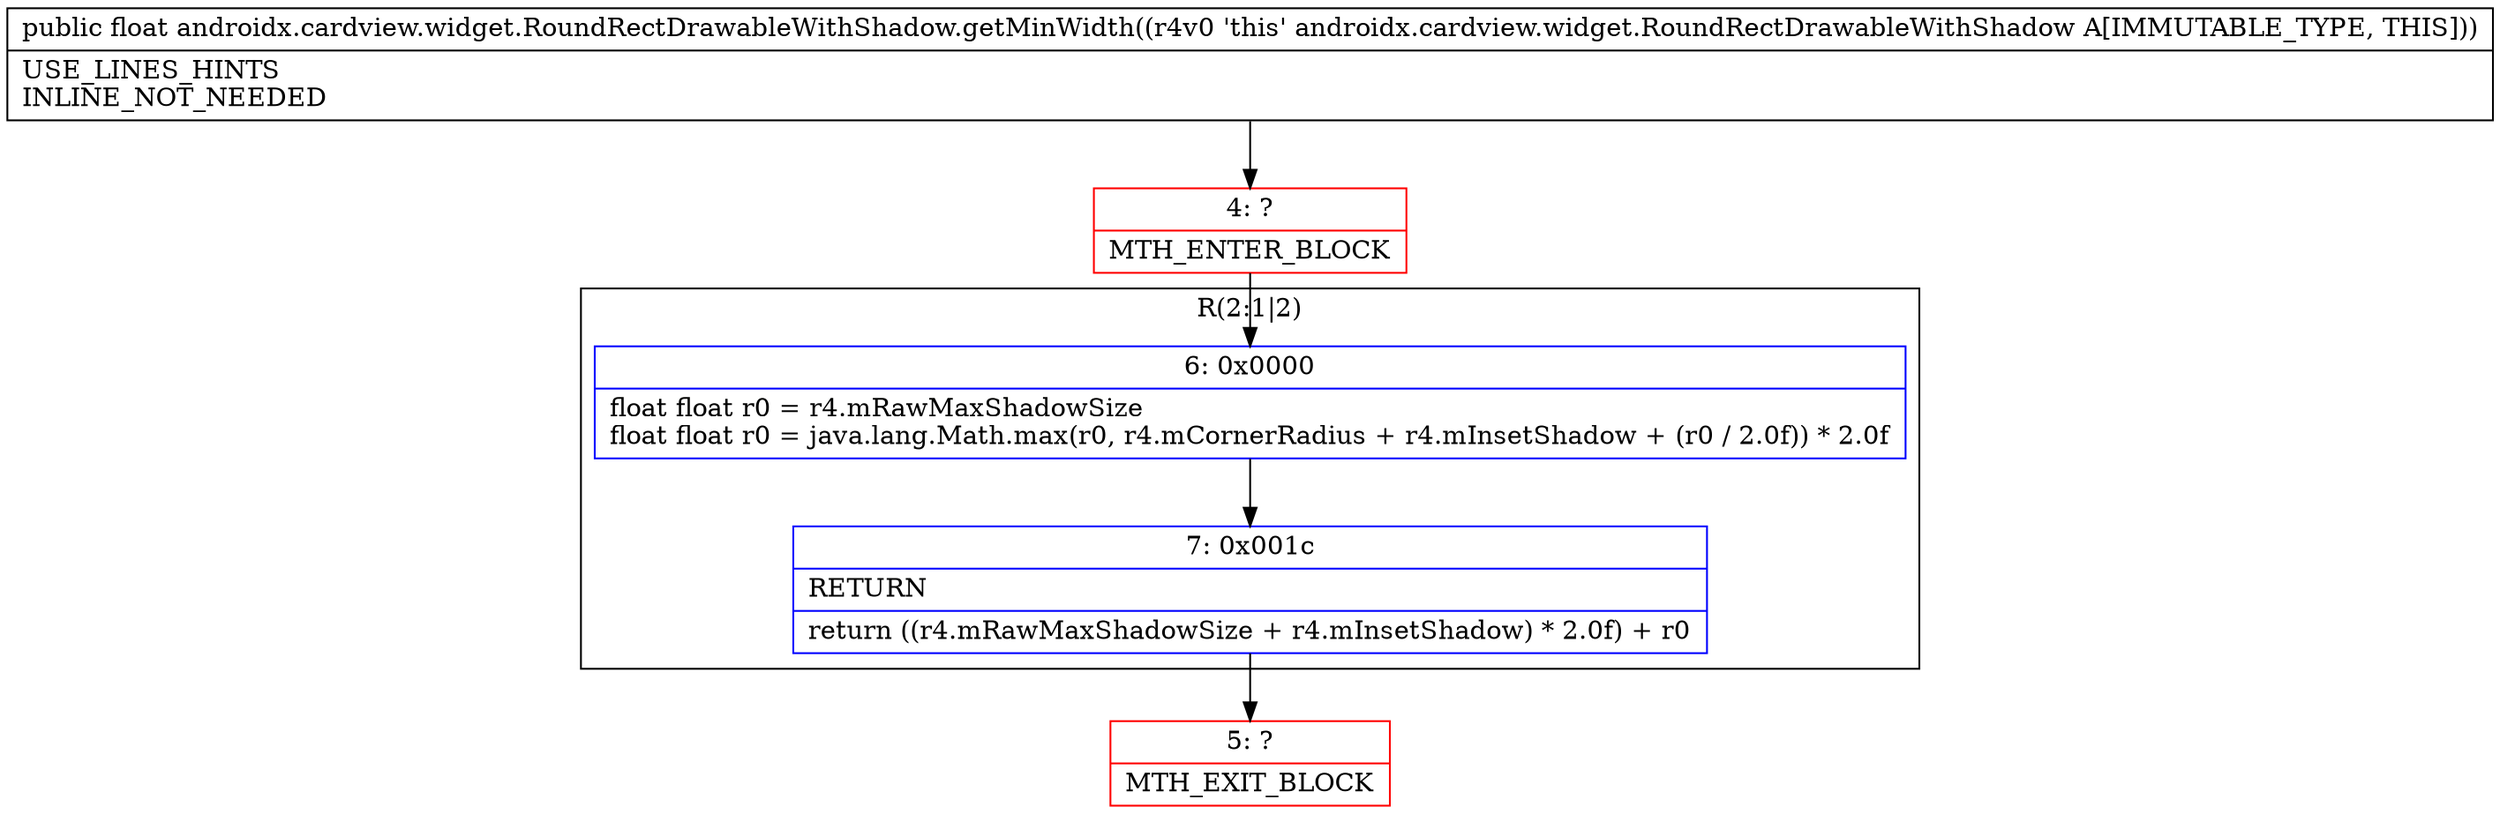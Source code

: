 digraph "CFG forandroidx.cardview.widget.RoundRectDrawableWithShadow.getMinWidth()F" {
subgraph cluster_Region_2049265216 {
label = "R(2:1|2)";
node [shape=record,color=blue];
Node_6 [shape=record,label="{6\:\ 0x0000|float float r0 = r4.mRawMaxShadowSize\lfloat float r0 = java.lang.Math.max(r0, r4.mCornerRadius + r4.mInsetShadow + (r0 \/ 2.0f)) * 2.0f\l}"];
Node_7 [shape=record,label="{7\:\ 0x001c|RETURN\l|return ((r4.mRawMaxShadowSize + r4.mInsetShadow) * 2.0f) + r0\l}"];
}
Node_4 [shape=record,color=red,label="{4\:\ ?|MTH_ENTER_BLOCK\l}"];
Node_5 [shape=record,color=red,label="{5\:\ ?|MTH_EXIT_BLOCK\l}"];
MethodNode[shape=record,label="{public float androidx.cardview.widget.RoundRectDrawableWithShadow.getMinWidth((r4v0 'this' androidx.cardview.widget.RoundRectDrawableWithShadow A[IMMUTABLE_TYPE, THIS]))  | USE_LINES_HINTS\lINLINE_NOT_NEEDED\l}"];
MethodNode -> Node_4;Node_6 -> Node_7;
Node_7 -> Node_5;
Node_4 -> Node_6;
}

